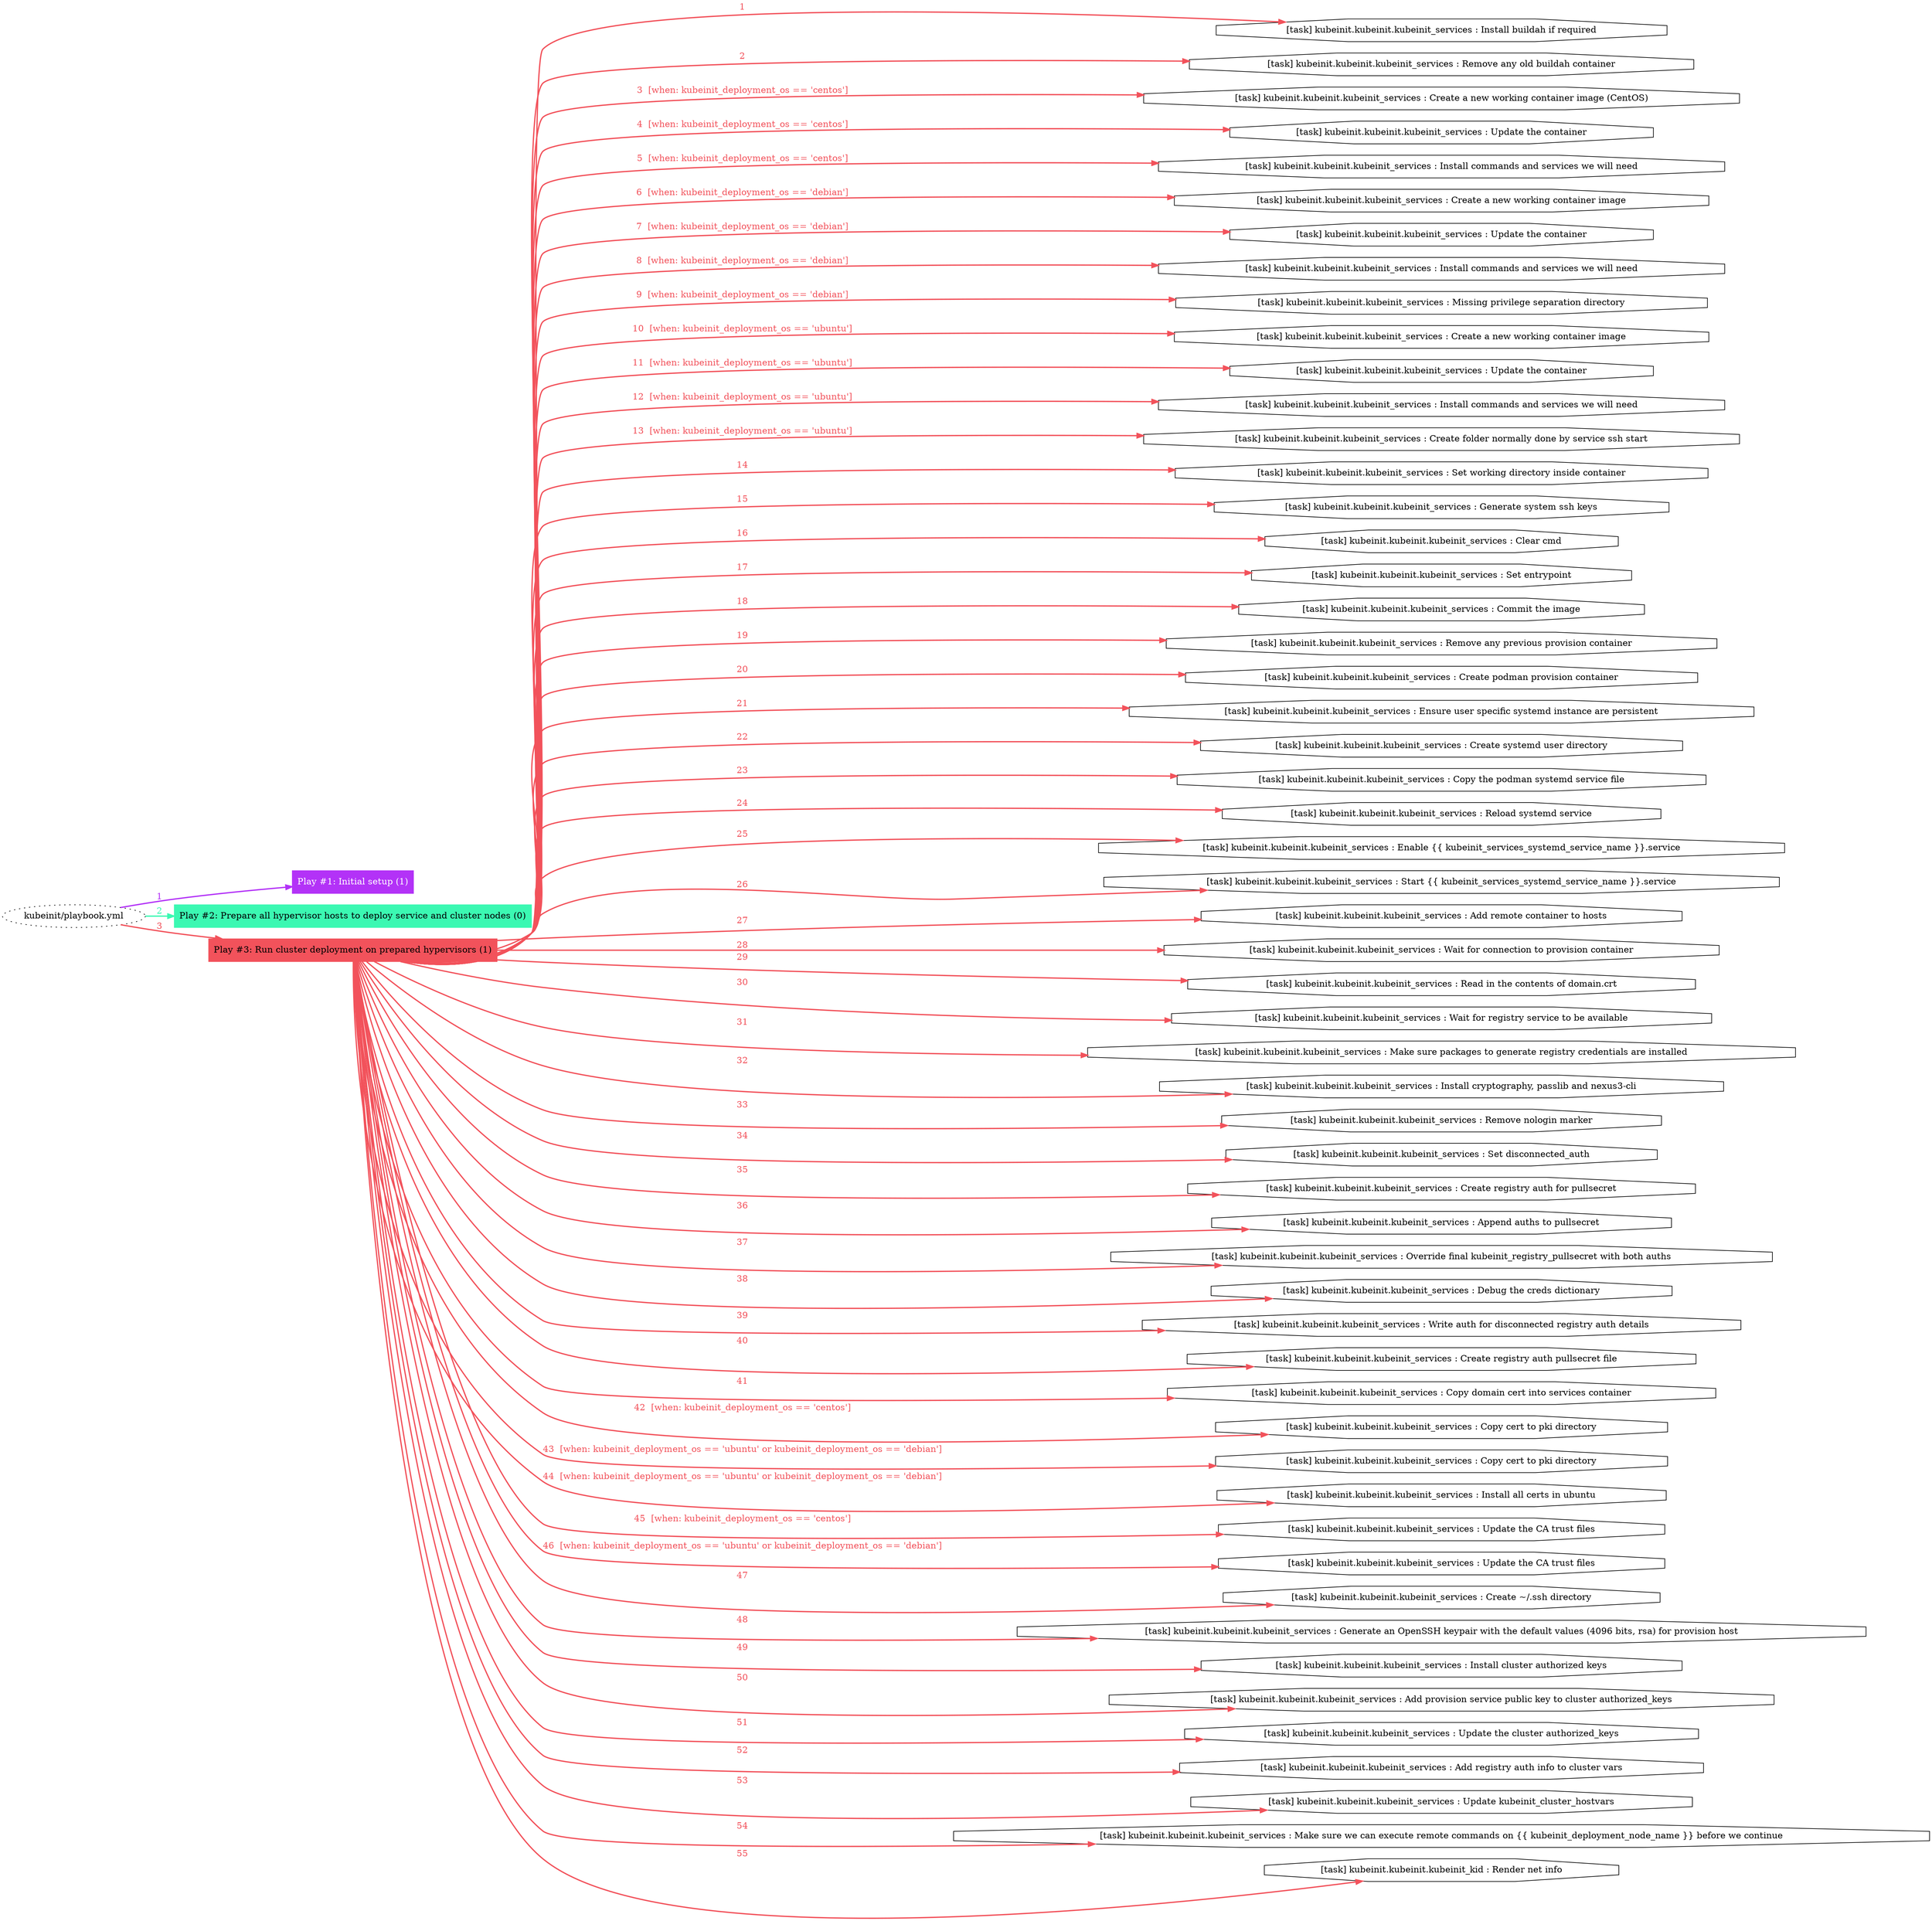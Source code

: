 digraph "kubeinit/playbook.yml "{
	graph [concentrate=true ordering=in rankdir=LR ratio=fill]
	edge [esep=5 sep=10]
	"kubeinit/playbook.yml" [id=root_node style=dotted]
	subgraph "Play #1: Initial setup (1) "{
		"Play #1: Initial setup (1)" [color="#b332f7" fontcolor="#ffffff" id="play_9ae58e1c-df3a-4d24-b172-79d57c8850f4" shape=box style=filled tooltip=localhost]
		"kubeinit/playbook.yml" -> "Play #1: Initial setup (1)" [label=1 color="#b332f7" fontcolor="#b332f7" id="edge_e16b2883-5ef5-491b-8f8d-c3b734270885" style=bold]
	}
	subgraph "Play #2: Prepare all hypervisor hosts to deploy service and cluster nodes (0) "{
		"Play #2: Prepare all hypervisor hosts to deploy service and cluster nodes (0)" [color="#3bf8b2" fontcolor="#000000" id="play_0761b8b6-451d-4a82-bcab-3345e31634f6" shape=box style=filled tooltip=""]
		"kubeinit/playbook.yml" -> "Play #2: Prepare all hypervisor hosts to deploy service and cluster nodes (0)" [label=2 color="#3bf8b2" fontcolor="#3bf8b2" id="edge_c42b51a2-1703-414c-bdd1-ed0801d1e0b8" style=bold]
	}
	subgraph "Play #3: Run cluster deployment on prepared hypervisors (1) "{
		"Play #3: Run cluster deployment on prepared hypervisors (1)" [color="#f2525b" fontcolor="#000000" id="play_79aaf3df-3a42-4ece-bc77-54b894e80416" shape=box style=filled tooltip=localhost]
		"kubeinit/playbook.yml" -> "Play #3: Run cluster deployment on prepared hypervisors (1)" [label=3 color="#f2525b" fontcolor="#f2525b" id="edge_bd8d7b6a-93ba-42f7-b1b5-66c3ef996303" style=bold]
		"task_63e6503c-add3-436a-a806-85abd03f8827" [label="[task] kubeinit.kubeinit.kubeinit_services : Install buildah if required" id="task_63e6503c-add3-436a-a806-85abd03f8827" shape=octagon tooltip="[task] kubeinit.kubeinit.kubeinit_services : Install buildah if required"]
		"Play #3: Run cluster deployment on prepared hypervisors (1)" -> "task_63e6503c-add3-436a-a806-85abd03f8827" [label=1 color="#f2525b" fontcolor="#f2525b" id="edge_9e57a745-da36-4413-a5dd-abc90f6cca15" style=bold]
		"task_3e358f11-c9b2-4ea4-a69a-c35ca56725a8" [label="[task] kubeinit.kubeinit.kubeinit_services : Remove any old buildah container" id="task_3e358f11-c9b2-4ea4-a69a-c35ca56725a8" shape=octagon tooltip="[task] kubeinit.kubeinit.kubeinit_services : Remove any old buildah container"]
		"Play #3: Run cluster deployment on prepared hypervisors (1)" -> "task_3e358f11-c9b2-4ea4-a69a-c35ca56725a8" [label=2 color="#f2525b" fontcolor="#f2525b" id="edge_1abda255-88be-4835-bded-c2bcb759f886" style=bold]
		"task_7059b55e-6edf-42e5-8dd5-c75abdc667bd" [label="[task] kubeinit.kubeinit.kubeinit_services : Create a new working container image (CentOS)" id="task_7059b55e-6edf-42e5-8dd5-c75abdc667bd" shape=octagon tooltip="[task] kubeinit.kubeinit.kubeinit_services : Create a new working container image (CentOS)"]
		"Play #3: Run cluster deployment on prepared hypervisors (1)" -> "task_7059b55e-6edf-42e5-8dd5-c75abdc667bd" [label="3  [when: kubeinit_deployment_os == 'centos']" color="#f2525b" fontcolor="#f2525b" id="edge_7f1fc43f-fb4e-41eb-9465-03d5df62cb54" style=bold]
		"task_3a13590e-37cc-4007-810f-ed9bb4f3835e" [label="[task] kubeinit.kubeinit.kubeinit_services : Update the container" id="task_3a13590e-37cc-4007-810f-ed9bb4f3835e" shape=octagon tooltip="[task] kubeinit.kubeinit.kubeinit_services : Update the container"]
		"Play #3: Run cluster deployment on prepared hypervisors (1)" -> "task_3a13590e-37cc-4007-810f-ed9bb4f3835e" [label="4  [when: kubeinit_deployment_os == 'centos']" color="#f2525b" fontcolor="#f2525b" id="edge_1523391f-04a4-4202-baad-272b5cd03b28" style=bold]
		"task_53b15829-3a78-4a8d-bab8-9101eecd6484" [label="[task] kubeinit.kubeinit.kubeinit_services : Install commands and services we will need" id="task_53b15829-3a78-4a8d-bab8-9101eecd6484" shape=octagon tooltip="[task] kubeinit.kubeinit.kubeinit_services : Install commands and services we will need"]
		"Play #3: Run cluster deployment on prepared hypervisors (1)" -> "task_53b15829-3a78-4a8d-bab8-9101eecd6484" [label="5  [when: kubeinit_deployment_os == 'centos']" color="#f2525b" fontcolor="#f2525b" id="edge_fb7deeaf-a5f1-4704-a3ba-daaaae8c0968" style=bold]
		"task_1e3a9654-db04-4fde-966d-3496edb2b099" [label="[task] kubeinit.kubeinit.kubeinit_services : Create a new working container image" id="task_1e3a9654-db04-4fde-966d-3496edb2b099" shape=octagon tooltip="[task] kubeinit.kubeinit.kubeinit_services : Create a new working container image"]
		"Play #3: Run cluster deployment on prepared hypervisors (1)" -> "task_1e3a9654-db04-4fde-966d-3496edb2b099" [label="6  [when: kubeinit_deployment_os == 'debian']" color="#f2525b" fontcolor="#f2525b" id="edge_c092334c-d4a5-44ca-a1a0-3213f7162d6f" style=bold]
		"task_107fed45-fcfc-4726-a3c7-7c35123bbfc6" [label="[task] kubeinit.kubeinit.kubeinit_services : Update the container" id="task_107fed45-fcfc-4726-a3c7-7c35123bbfc6" shape=octagon tooltip="[task] kubeinit.kubeinit.kubeinit_services : Update the container"]
		"Play #3: Run cluster deployment on prepared hypervisors (1)" -> "task_107fed45-fcfc-4726-a3c7-7c35123bbfc6" [label="7  [when: kubeinit_deployment_os == 'debian']" color="#f2525b" fontcolor="#f2525b" id="edge_93968b80-9afb-455e-b52f-9f32a4f68de6" style=bold]
		"task_c8ac7e82-ceac-472f-a2dd-3b5155d66b6b" [label="[task] kubeinit.kubeinit.kubeinit_services : Install commands and services we will need" id="task_c8ac7e82-ceac-472f-a2dd-3b5155d66b6b" shape=octagon tooltip="[task] kubeinit.kubeinit.kubeinit_services : Install commands and services we will need"]
		"Play #3: Run cluster deployment on prepared hypervisors (1)" -> "task_c8ac7e82-ceac-472f-a2dd-3b5155d66b6b" [label="8  [when: kubeinit_deployment_os == 'debian']" color="#f2525b" fontcolor="#f2525b" id="edge_d061178d-4a84-499f-8b27-46493ae805f2" style=bold]
		"task_12358a54-2eba-4723-aac4-4931c00e6340" [label="[task] kubeinit.kubeinit.kubeinit_services : Missing privilege separation directory" id="task_12358a54-2eba-4723-aac4-4931c00e6340" shape=octagon tooltip="[task] kubeinit.kubeinit.kubeinit_services : Missing privilege separation directory"]
		"Play #3: Run cluster deployment on prepared hypervisors (1)" -> "task_12358a54-2eba-4723-aac4-4931c00e6340" [label="9  [when: kubeinit_deployment_os == 'debian']" color="#f2525b" fontcolor="#f2525b" id="edge_9c6d85c9-d3a1-4e43-8cf7-e032fe6b7743" style=bold]
		"task_bf502aef-ef91-436e-a1d7-925f90552663" [label="[task] kubeinit.kubeinit.kubeinit_services : Create a new working container image" id="task_bf502aef-ef91-436e-a1d7-925f90552663" shape=octagon tooltip="[task] kubeinit.kubeinit.kubeinit_services : Create a new working container image"]
		"Play #3: Run cluster deployment on prepared hypervisors (1)" -> "task_bf502aef-ef91-436e-a1d7-925f90552663" [label="10  [when: kubeinit_deployment_os == 'ubuntu']" color="#f2525b" fontcolor="#f2525b" id="edge_d9296610-eaf5-45c9-a56d-a7cb888e2cc5" style=bold]
		"task_b1e7ba8f-c50d-444f-95f1-c4dcae617c33" [label="[task] kubeinit.kubeinit.kubeinit_services : Update the container" id="task_b1e7ba8f-c50d-444f-95f1-c4dcae617c33" shape=octagon tooltip="[task] kubeinit.kubeinit.kubeinit_services : Update the container"]
		"Play #3: Run cluster deployment on prepared hypervisors (1)" -> "task_b1e7ba8f-c50d-444f-95f1-c4dcae617c33" [label="11  [when: kubeinit_deployment_os == 'ubuntu']" color="#f2525b" fontcolor="#f2525b" id="edge_5636d364-fa58-4998-a625-03a707f07ae7" style=bold]
		"task_aa04084b-8292-4b17-ac30-f8000d3d7abf" [label="[task] kubeinit.kubeinit.kubeinit_services : Install commands and services we will need" id="task_aa04084b-8292-4b17-ac30-f8000d3d7abf" shape=octagon tooltip="[task] kubeinit.kubeinit.kubeinit_services : Install commands and services we will need"]
		"Play #3: Run cluster deployment on prepared hypervisors (1)" -> "task_aa04084b-8292-4b17-ac30-f8000d3d7abf" [label="12  [when: kubeinit_deployment_os == 'ubuntu']" color="#f2525b" fontcolor="#f2525b" id="edge_13c07122-927c-47ad-b326-97344dde4b36" style=bold]
		"task_62252e6e-66f4-43de-a7fb-9a3f8387c192" [label="[task] kubeinit.kubeinit.kubeinit_services : Create folder normally done by service ssh start" id="task_62252e6e-66f4-43de-a7fb-9a3f8387c192" shape=octagon tooltip="[task] kubeinit.kubeinit.kubeinit_services : Create folder normally done by service ssh start"]
		"Play #3: Run cluster deployment on prepared hypervisors (1)" -> "task_62252e6e-66f4-43de-a7fb-9a3f8387c192" [label="13  [when: kubeinit_deployment_os == 'ubuntu']" color="#f2525b" fontcolor="#f2525b" id="edge_e2295a53-f1f8-45f6-ac1a-6bcc1077ec53" style=bold]
		"task_79f890fd-2f1e-4ed5-9374-2183cdb5b84d" [label="[task] kubeinit.kubeinit.kubeinit_services : Set working directory inside container" id="task_79f890fd-2f1e-4ed5-9374-2183cdb5b84d" shape=octagon tooltip="[task] kubeinit.kubeinit.kubeinit_services : Set working directory inside container"]
		"Play #3: Run cluster deployment on prepared hypervisors (1)" -> "task_79f890fd-2f1e-4ed5-9374-2183cdb5b84d" [label=14 color="#f2525b" fontcolor="#f2525b" id="edge_e2a59af9-fdb2-4f0a-a9c8-d72399645d10" style=bold]
		"task_03acfddf-58f4-4697-b6fa-53b0fc22660e" [label="[task] kubeinit.kubeinit.kubeinit_services : Generate system ssh keys" id="task_03acfddf-58f4-4697-b6fa-53b0fc22660e" shape=octagon tooltip="[task] kubeinit.kubeinit.kubeinit_services : Generate system ssh keys"]
		"Play #3: Run cluster deployment on prepared hypervisors (1)" -> "task_03acfddf-58f4-4697-b6fa-53b0fc22660e" [label=15 color="#f2525b" fontcolor="#f2525b" id="edge_d63a1c0e-49bd-42d6-bd7a-f1a4ed3f5704" style=bold]
		"task_6fed394f-5137-4cb8-bb55-c8a584e93ce8" [label="[task] kubeinit.kubeinit.kubeinit_services : Clear cmd" id="task_6fed394f-5137-4cb8-bb55-c8a584e93ce8" shape=octagon tooltip="[task] kubeinit.kubeinit.kubeinit_services : Clear cmd"]
		"Play #3: Run cluster deployment on prepared hypervisors (1)" -> "task_6fed394f-5137-4cb8-bb55-c8a584e93ce8" [label=16 color="#f2525b" fontcolor="#f2525b" id="edge_05a50953-887b-4481-8e38-b9a677cfb469" style=bold]
		"task_c6ca9d98-4212-4c53-9188-24bd91a8b16f" [label="[task] kubeinit.kubeinit.kubeinit_services : Set entrypoint" id="task_c6ca9d98-4212-4c53-9188-24bd91a8b16f" shape=octagon tooltip="[task] kubeinit.kubeinit.kubeinit_services : Set entrypoint"]
		"Play #3: Run cluster deployment on prepared hypervisors (1)" -> "task_c6ca9d98-4212-4c53-9188-24bd91a8b16f" [label=17 color="#f2525b" fontcolor="#f2525b" id="edge_285b678c-31f6-4bb0-a7cd-d05df997a6b2" style=bold]
		"task_ff71fe5e-eb1a-4189-b6f8-94520a366422" [label="[task] kubeinit.kubeinit.kubeinit_services : Commit the image" id="task_ff71fe5e-eb1a-4189-b6f8-94520a366422" shape=octagon tooltip="[task] kubeinit.kubeinit.kubeinit_services : Commit the image"]
		"Play #3: Run cluster deployment on prepared hypervisors (1)" -> "task_ff71fe5e-eb1a-4189-b6f8-94520a366422" [label=18 color="#f2525b" fontcolor="#f2525b" id="edge_25513e81-2518-4371-bf84-8424573c3e2f" style=bold]
		"task_2e454796-aa7d-476b-a728-2cf36257ce11" [label="[task] kubeinit.kubeinit.kubeinit_services : Remove any previous provision container" id="task_2e454796-aa7d-476b-a728-2cf36257ce11" shape=octagon tooltip="[task] kubeinit.kubeinit.kubeinit_services : Remove any previous provision container"]
		"Play #3: Run cluster deployment on prepared hypervisors (1)" -> "task_2e454796-aa7d-476b-a728-2cf36257ce11" [label=19 color="#f2525b" fontcolor="#f2525b" id="edge_51c6aff7-a231-4829-86ce-3b05b00c2f4b" style=bold]
		"task_fe0ca1f8-e9f2-43ce-afa5-0d1b46cfc4e5" [label="[task] kubeinit.kubeinit.kubeinit_services : Create podman provision container" id="task_fe0ca1f8-e9f2-43ce-afa5-0d1b46cfc4e5" shape=octagon tooltip="[task] kubeinit.kubeinit.kubeinit_services : Create podman provision container"]
		"Play #3: Run cluster deployment on prepared hypervisors (1)" -> "task_fe0ca1f8-e9f2-43ce-afa5-0d1b46cfc4e5" [label=20 color="#f2525b" fontcolor="#f2525b" id="edge_10384899-b74a-4d90-9718-ede7a9350444" style=bold]
		"task_b6c50e90-d71e-4750-8589-3ab1e21121b2" [label="[task] kubeinit.kubeinit.kubeinit_services : Ensure user specific systemd instance are persistent" id="task_b6c50e90-d71e-4750-8589-3ab1e21121b2" shape=octagon tooltip="[task] kubeinit.kubeinit.kubeinit_services : Ensure user specific systemd instance are persistent"]
		"Play #3: Run cluster deployment on prepared hypervisors (1)" -> "task_b6c50e90-d71e-4750-8589-3ab1e21121b2" [label=21 color="#f2525b" fontcolor="#f2525b" id="edge_62f224b4-8fd3-4ded-994c-5a6778e253ab" style=bold]
		"task_807e5e80-160c-48a6-8e26-75e5b74d79ad" [label="[task] kubeinit.kubeinit.kubeinit_services : Create systemd user directory" id="task_807e5e80-160c-48a6-8e26-75e5b74d79ad" shape=octagon tooltip="[task] kubeinit.kubeinit.kubeinit_services : Create systemd user directory"]
		"Play #3: Run cluster deployment on prepared hypervisors (1)" -> "task_807e5e80-160c-48a6-8e26-75e5b74d79ad" [label=22 color="#f2525b" fontcolor="#f2525b" id="edge_3b426377-127e-4dee-96b7-16149dc1f1a9" style=bold]
		"task_9c78e5a3-f72e-44ed-af7a-866cfaa98175" [label="[task] kubeinit.kubeinit.kubeinit_services : Copy the podman systemd service file" id="task_9c78e5a3-f72e-44ed-af7a-866cfaa98175" shape=octagon tooltip="[task] kubeinit.kubeinit.kubeinit_services : Copy the podman systemd service file"]
		"Play #3: Run cluster deployment on prepared hypervisors (1)" -> "task_9c78e5a3-f72e-44ed-af7a-866cfaa98175" [label=23 color="#f2525b" fontcolor="#f2525b" id="edge_6984fe8f-f9ca-4651-a989-3119b515586e" style=bold]
		"task_99917be6-63c9-42a4-ba25-dc770078ed09" [label="[task] kubeinit.kubeinit.kubeinit_services : Reload systemd service" id="task_99917be6-63c9-42a4-ba25-dc770078ed09" shape=octagon tooltip="[task] kubeinit.kubeinit.kubeinit_services : Reload systemd service"]
		"Play #3: Run cluster deployment on prepared hypervisors (1)" -> "task_99917be6-63c9-42a4-ba25-dc770078ed09" [label=24 color="#f2525b" fontcolor="#f2525b" id="edge_6820aa49-1f11-4e1d-a8ec-6f996f28beaf" style=bold]
		"task_72e184ac-21d6-4ca2-ac0f-c8b17553fd76" [label="[task] kubeinit.kubeinit.kubeinit_services : Enable {{ kubeinit_services_systemd_service_name }}.service" id="task_72e184ac-21d6-4ca2-ac0f-c8b17553fd76" shape=octagon tooltip="[task] kubeinit.kubeinit.kubeinit_services : Enable {{ kubeinit_services_systemd_service_name }}.service"]
		"Play #3: Run cluster deployment on prepared hypervisors (1)" -> "task_72e184ac-21d6-4ca2-ac0f-c8b17553fd76" [label=25 color="#f2525b" fontcolor="#f2525b" id="edge_14b31a72-bb68-43fa-a7c7-b5d532177276" style=bold]
		"task_69e128db-c784-4e77-a679-3eee2b8d4451" [label="[task] kubeinit.kubeinit.kubeinit_services : Start {{ kubeinit_services_systemd_service_name }}.service" id="task_69e128db-c784-4e77-a679-3eee2b8d4451" shape=octagon tooltip="[task] kubeinit.kubeinit.kubeinit_services : Start {{ kubeinit_services_systemd_service_name }}.service"]
		"Play #3: Run cluster deployment on prepared hypervisors (1)" -> "task_69e128db-c784-4e77-a679-3eee2b8d4451" [label=26 color="#f2525b" fontcolor="#f2525b" id="edge_d5a8ef89-691b-49a4-aeaf-6b12868632ee" style=bold]
		"task_ddf36e2a-2ab0-4505-9e2d-233777cb02dc" [label="[task] kubeinit.kubeinit.kubeinit_services : Add remote container to hosts" id="task_ddf36e2a-2ab0-4505-9e2d-233777cb02dc" shape=octagon tooltip="[task] kubeinit.kubeinit.kubeinit_services : Add remote container to hosts"]
		"Play #3: Run cluster deployment on prepared hypervisors (1)" -> "task_ddf36e2a-2ab0-4505-9e2d-233777cb02dc" [label=27 color="#f2525b" fontcolor="#f2525b" id="edge_f84c4bb0-eea1-4772-bd57-3a6a95b3a534" style=bold]
		"task_e848b90a-dc95-4344-91bc-58b070ab510f" [label="[task] kubeinit.kubeinit.kubeinit_services : Wait for connection to provision container" id="task_e848b90a-dc95-4344-91bc-58b070ab510f" shape=octagon tooltip="[task] kubeinit.kubeinit.kubeinit_services : Wait for connection to provision container"]
		"Play #3: Run cluster deployment on prepared hypervisors (1)" -> "task_e848b90a-dc95-4344-91bc-58b070ab510f" [label=28 color="#f2525b" fontcolor="#f2525b" id="edge_13f46aa7-4a14-4769-bde7-85c5cc2cb8e6" style=bold]
		"task_52e1a34a-47fa-48e1-b586-eada9790ea5c" [label="[task] kubeinit.kubeinit.kubeinit_services : Read in the contents of domain.crt" id="task_52e1a34a-47fa-48e1-b586-eada9790ea5c" shape=octagon tooltip="[task] kubeinit.kubeinit.kubeinit_services : Read in the contents of domain.crt"]
		"Play #3: Run cluster deployment on prepared hypervisors (1)" -> "task_52e1a34a-47fa-48e1-b586-eada9790ea5c" [label=29 color="#f2525b" fontcolor="#f2525b" id="edge_163a88ae-59f3-444c-9203-a718fcabf19a" style=bold]
		"task_916be63e-5a40-4df5-935e-5f9be6c9a257" [label="[task] kubeinit.kubeinit.kubeinit_services : Wait for registry service to be available" id="task_916be63e-5a40-4df5-935e-5f9be6c9a257" shape=octagon tooltip="[task] kubeinit.kubeinit.kubeinit_services : Wait for registry service to be available"]
		"Play #3: Run cluster deployment on prepared hypervisors (1)" -> "task_916be63e-5a40-4df5-935e-5f9be6c9a257" [label=30 color="#f2525b" fontcolor="#f2525b" id="edge_4fa7a490-a8e7-4f4f-8543-59541d14d1a2" style=bold]
		"task_e6a202f1-e17f-4eac-8fc7-2727b1dd8243" [label="[task] kubeinit.kubeinit.kubeinit_services : Make sure packages to generate registry credentials are installed" id="task_e6a202f1-e17f-4eac-8fc7-2727b1dd8243" shape=octagon tooltip="[task] kubeinit.kubeinit.kubeinit_services : Make sure packages to generate registry credentials are installed"]
		"Play #3: Run cluster deployment on prepared hypervisors (1)" -> "task_e6a202f1-e17f-4eac-8fc7-2727b1dd8243" [label=31 color="#f2525b" fontcolor="#f2525b" id="edge_9993361f-d169-495a-830e-086f6d41488a" style=bold]
		"task_1f5d91cf-5ca5-4064-a582-2757ffd4de55" [label="[task] kubeinit.kubeinit.kubeinit_services : Install cryptography, passlib and nexus3-cli" id="task_1f5d91cf-5ca5-4064-a582-2757ffd4de55" shape=octagon tooltip="[task] kubeinit.kubeinit.kubeinit_services : Install cryptography, passlib and nexus3-cli"]
		"Play #3: Run cluster deployment on prepared hypervisors (1)" -> "task_1f5d91cf-5ca5-4064-a582-2757ffd4de55" [label=32 color="#f2525b" fontcolor="#f2525b" id="edge_ce98941d-90e5-434b-be71-86f7c19110b3" style=bold]
		"task_3f0c89f6-2a74-404b-9eb7-a95368080fbc" [label="[task] kubeinit.kubeinit.kubeinit_services : Remove nologin marker" id="task_3f0c89f6-2a74-404b-9eb7-a95368080fbc" shape=octagon tooltip="[task] kubeinit.kubeinit.kubeinit_services : Remove nologin marker"]
		"Play #3: Run cluster deployment on prepared hypervisors (1)" -> "task_3f0c89f6-2a74-404b-9eb7-a95368080fbc" [label=33 color="#f2525b" fontcolor="#f2525b" id="edge_fea008f1-ec06-447d-9753-19c84563cb29" style=bold]
		"task_e6e29633-f9f9-4a8f-b9d0-58d618c2a064" [label="[task] kubeinit.kubeinit.kubeinit_services : Set disconnected_auth" id="task_e6e29633-f9f9-4a8f-b9d0-58d618c2a064" shape=octagon tooltip="[task] kubeinit.kubeinit.kubeinit_services : Set disconnected_auth"]
		"Play #3: Run cluster deployment on prepared hypervisors (1)" -> "task_e6e29633-f9f9-4a8f-b9d0-58d618c2a064" [label=34 color="#f2525b" fontcolor="#f2525b" id="edge_77ae58fe-329a-49a6-be5b-ae85f15b7f01" style=bold]
		"task_1200ca18-0b21-4f89-a677-762b3d1457ab" [label="[task] kubeinit.kubeinit.kubeinit_services : Create registry auth for pullsecret" id="task_1200ca18-0b21-4f89-a677-762b3d1457ab" shape=octagon tooltip="[task] kubeinit.kubeinit.kubeinit_services : Create registry auth for pullsecret"]
		"Play #3: Run cluster deployment on prepared hypervisors (1)" -> "task_1200ca18-0b21-4f89-a677-762b3d1457ab" [label=35 color="#f2525b" fontcolor="#f2525b" id="edge_044f44f9-4c66-469c-a14f-3fc2b3d31ee3" style=bold]
		"task_aa6be247-5d24-41f4-872c-f844a17eeb4d" [label="[task] kubeinit.kubeinit.kubeinit_services : Append auths to pullsecret" id="task_aa6be247-5d24-41f4-872c-f844a17eeb4d" shape=octagon tooltip="[task] kubeinit.kubeinit.kubeinit_services : Append auths to pullsecret"]
		"Play #3: Run cluster deployment on prepared hypervisors (1)" -> "task_aa6be247-5d24-41f4-872c-f844a17eeb4d" [label=36 color="#f2525b" fontcolor="#f2525b" id="edge_325b4bb5-f865-4d68-a1a0-55c7f6c1e44d" style=bold]
		"task_29a027ea-260e-44f1-87f5-53e5f4d5fdc5" [label="[task] kubeinit.kubeinit.kubeinit_services : Override final kubeinit_registry_pullsecret with both auths" id="task_29a027ea-260e-44f1-87f5-53e5f4d5fdc5" shape=octagon tooltip="[task] kubeinit.kubeinit.kubeinit_services : Override final kubeinit_registry_pullsecret with both auths"]
		"Play #3: Run cluster deployment on prepared hypervisors (1)" -> "task_29a027ea-260e-44f1-87f5-53e5f4d5fdc5" [label=37 color="#f2525b" fontcolor="#f2525b" id="edge_f92ef227-0b87-45d2-9d0f-826f107245b3" style=bold]
		"task_0871e17c-396b-4275-84f5-55727dc726cc" [label="[task] kubeinit.kubeinit.kubeinit_services : Debug the creds dictionary" id="task_0871e17c-396b-4275-84f5-55727dc726cc" shape=octagon tooltip="[task] kubeinit.kubeinit.kubeinit_services : Debug the creds dictionary"]
		"Play #3: Run cluster deployment on prepared hypervisors (1)" -> "task_0871e17c-396b-4275-84f5-55727dc726cc" [label=38 color="#f2525b" fontcolor="#f2525b" id="edge_64eae064-4252-4bae-8b14-52ea3b8136a8" style=bold]
		"task_5c887446-e565-4dd7-abe7-655f60571947" [label="[task] kubeinit.kubeinit.kubeinit_services : Write auth for disconnected registry auth details" id="task_5c887446-e565-4dd7-abe7-655f60571947" shape=octagon tooltip="[task] kubeinit.kubeinit.kubeinit_services : Write auth for disconnected registry auth details"]
		"Play #3: Run cluster deployment on prepared hypervisors (1)" -> "task_5c887446-e565-4dd7-abe7-655f60571947" [label=39 color="#f2525b" fontcolor="#f2525b" id="edge_94a81e84-98b6-4e67-8f85-12180a5721ee" style=bold]
		"task_619b1db4-8daf-4003-9e6d-c323b277206b" [label="[task] kubeinit.kubeinit.kubeinit_services : Create registry auth pullsecret file" id="task_619b1db4-8daf-4003-9e6d-c323b277206b" shape=octagon tooltip="[task] kubeinit.kubeinit.kubeinit_services : Create registry auth pullsecret file"]
		"Play #3: Run cluster deployment on prepared hypervisors (1)" -> "task_619b1db4-8daf-4003-9e6d-c323b277206b" [label=40 color="#f2525b" fontcolor="#f2525b" id="edge_c770caef-3a80-4d5b-a3f0-81d841eb0321" style=bold]
		"task_4082937c-fe40-46e6-bb96-c91fcef57390" [label="[task] kubeinit.kubeinit.kubeinit_services : Copy domain cert into services container" id="task_4082937c-fe40-46e6-bb96-c91fcef57390" shape=octagon tooltip="[task] kubeinit.kubeinit.kubeinit_services : Copy domain cert into services container"]
		"Play #3: Run cluster deployment on prepared hypervisors (1)" -> "task_4082937c-fe40-46e6-bb96-c91fcef57390" [label=41 color="#f2525b" fontcolor="#f2525b" id="edge_3648aad1-c185-4250-b22b-71d50e69eb47" style=bold]
		"task_ef56f901-42b3-432c-845a-0e016f9e926c" [label="[task] kubeinit.kubeinit.kubeinit_services : Copy cert to pki directory" id="task_ef56f901-42b3-432c-845a-0e016f9e926c" shape=octagon tooltip="[task] kubeinit.kubeinit.kubeinit_services : Copy cert to pki directory"]
		"Play #3: Run cluster deployment on prepared hypervisors (1)" -> "task_ef56f901-42b3-432c-845a-0e016f9e926c" [label="42  [when: kubeinit_deployment_os == 'centos']" color="#f2525b" fontcolor="#f2525b" id="edge_f04bae75-c00f-4079-9d29-b26d2618bf57" style=bold]
		"task_7450c8f9-6b0a-4417-a1ff-f7dadc72b41a" [label="[task] kubeinit.kubeinit.kubeinit_services : Copy cert to pki directory" id="task_7450c8f9-6b0a-4417-a1ff-f7dadc72b41a" shape=octagon tooltip="[task] kubeinit.kubeinit.kubeinit_services : Copy cert to pki directory"]
		"Play #3: Run cluster deployment on prepared hypervisors (1)" -> "task_7450c8f9-6b0a-4417-a1ff-f7dadc72b41a" [label="43  [when: kubeinit_deployment_os == 'ubuntu' or kubeinit_deployment_os == 'debian']" color="#f2525b" fontcolor="#f2525b" id="edge_9c720916-1057-4669-8910-168f821a2477" style=bold]
		"task_b8ff7184-c1ac-45a3-84b0-a990f455fbe2" [label="[task] kubeinit.kubeinit.kubeinit_services : Install all certs in ubuntu" id="task_b8ff7184-c1ac-45a3-84b0-a990f455fbe2" shape=octagon tooltip="[task] kubeinit.kubeinit.kubeinit_services : Install all certs in ubuntu"]
		"Play #3: Run cluster deployment on prepared hypervisors (1)" -> "task_b8ff7184-c1ac-45a3-84b0-a990f455fbe2" [label="44  [when: kubeinit_deployment_os == 'ubuntu' or kubeinit_deployment_os == 'debian']" color="#f2525b" fontcolor="#f2525b" id="edge_886f1a26-0345-427a-9021-0ba44751ca0c" style=bold]
		"task_74b0f3b1-2e15-41f5-a455-5c04c070d387" [label="[task] kubeinit.kubeinit.kubeinit_services : Update the CA trust files" id="task_74b0f3b1-2e15-41f5-a455-5c04c070d387" shape=octagon tooltip="[task] kubeinit.kubeinit.kubeinit_services : Update the CA trust files"]
		"Play #3: Run cluster deployment on prepared hypervisors (1)" -> "task_74b0f3b1-2e15-41f5-a455-5c04c070d387" [label="45  [when: kubeinit_deployment_os == 'centos']" color="#f2525b" fontcolor="#f2525b" id="edge_69291951-cab4-409c-8f5b-17528849dd04" style=bold]
		"task_39785392-8541-4e50-8220-c83d8a2fa38c" [label="[task] kubeinit.kubeinit.kubeinit_services : Update the CA trust files" id="task_39785392-8541-4e50-8220-c83d8a2fa38c" shape=octagon tooltip="[task] kubeinit.kubeinit.kubeinit_services : Update the CA trust files"]
		"Play #3: Run cluster deployment on prepared hypervisors (1)" -> "task_39785392-8541-4e50-8220-c83d8a2fa38c" [label="46  [when: kubeinit_deployment_os == 'ubuntu' or kubeinit_deployment_os == 'debian']" color="#f2525b" fontcolor="#f2525b" id="edge_4824d17c-d011-481f-ae6f-7676000b5000" style=bold]
		"task_3e8dfb9c-e5dd-4919-a4db-070d6707fd46" [label="[task] kubeinit.kubeinit.kubeinit_services : Create ~/.ssh directory" id="task_3e8dfb9c-e5dd-4919-a4db-070d6707fd46" shape=octagon tooltip="[task] kubeinit.kubeinit.kubeinit_services : Create ~/.ssh directory"]
		"Play #3: Run cluster deployment on prepared hypervisors (1)" -> "task_3e8dfb9c-e5dd-4919-a4db-070d6707fd46" [label=47 color="#f2525b" fontcolor="#f2525b" id="edge_f58f1f50-1efd-439b-a5ae-57ef030f8fdd" style=bold]
		"task_08613b98-1b5b-48f3-b696-d0f494a37d65" [label="[task] kubeinit.kubeinit.kubeinit_services : Generate an OpenSSH keypair with the default values (4096 bits, rsa) for provision host" id="task_08613b98-1b5b-48f3-b696-d0f494a37d65" shape=octagon tooltip="[task] kubeinit.kubeinit.kubeinit_services : Generate an OpenSSH keypair with the default values (4096 bits, rsa) for provision host"]
		"Play #3: Run cluster deployment on prepared hypervisors (1)" -> "task_08613b98-1b5b-48f3-b696-d0f494a37d65" [label=48 color="#f2525b" fontcolor="#f2525b" id="edge_a00dd412-1407-447d-bdc5-1ad50ccc7830" style=bold]
		"task_fb3dc678-1b5b-4c98-a7e3-45ced0e18154" [label="[task] kubeinit.kubeinit.kubeinit_services : Install cluster authorized keys" id="task_fb3dc678-1b5b-4c98-a7e3-45ced0e18154" shape=octagon tooltip="[task] kubeinit.kubeinit.kubeinit_services : Install cluster authorized keys"]
		"Play #3: Run cluster deployment on prepared hypervisors (1)" -> "task_fb3dc678-1b5b-4c98-a7e3-45ced0e18154" [label=49 color="#f2525b" fontcolor="#f2525b" id="edge_7084f7cf-6739-4925-bba4-d198516199ca" style=bold]
		"task_523dcab5-093d-4cfe-8088-8c6de9d66738" [label="[task] kubeinit.kubeinit.kubeinit_services : Add provision service public key to cluster authorized_keys" id="task_523dcab5-093d-4cfe-8088-8c6de9d66738" shape=octagon tooltip="[task] kubeinit.kubeinit.kubeinit_services : Add provision service public key to cluster authorized_keys"]
		"Play #3: Run cluster deployment on prepared hypervisors (1)" -> "task_523dcab5-093d-4cfe-8088-8c6de9d66738" [label=50 color="#f2525b" fontcolor="#f2525b" id="edge_d0936bcb-71fd-438a-bb51-de061848efc3" style=bold]
		"task_a59ee0be-6296-4b69-8009-3650842fbba8" [label="[task] kubeinit.kubeinit.kubeinit_services : Update the cluster authorized_keys" id="task_a59ee0be-6296-4b69-8009-3650842fbba8" shape=octagon tooltip="[task] kubeinit.kubeinit.kubeinit_services : Update the cluster authorized_keys"]
		"Play #3: Run cluster deployment on prepared hypervisors (1)" -> "task_a59ee0be-6296-4b69-8009-3650842fbba8" [label=51 color="#f2525b" fontcolor="#f2525b" id="edge_dfeb2aca-956f-43c5-a353-21994bc9ed42" style=bold]
		"task_1e10e4af-6b9a-4ab4-a1db-61659fc0cd3f" [label="[task] kubeinit.kubeinit.kubeinit_services : Add registry auth info to cluster vars" id="task_1e10e4af-6b9a-4ab4-a1db-61659fc0cd3f" shape=octagon tooltip="[task] kubeinit.kubeinit.kubeinit_services : Add registry auth info to cluster vars"]
		"Play #3: Run cluster deployment on prepared hypervisors (1)" -> "task_1e10e4af-6b9a-4ab4-a1db-61659fc0cd3f" [label=52 color="#f2525b" fontcolor="#f2525b" id="edge_a25e3a99-788b-42e9-b67a-80878d143737" style=bold]
		"task_58fde777-9f4b-4c5f-9f25-d7fbb235ead3" [label="[task] kubeinit.kubeinit.kubeinit_services : Update kubeinit_cluster_hostvars" id="task_58fde777-9f4b-4c5f-9f25-d7fbb235ead3" shape=octagon tooltip="[task] kubeinit.kubeinit.kubeinit_services : Update kubeinit_cluster_hostvars"]
		"Play #3: Run cluster deployment on prepared hypervisors (1)" -> "task_58fde777-9f4b-4c5f-9f25-d7fbb235ead3" [label=53 color="#f2525b" fontcolor="#f2525b" id="edge_faa69372-44f5-4a1f-813a-a82ee0569330" style=bold]
		"task_7a69fcf0-b034-4ecd-bc2a-9eb5977f17b3" [label="[task] kubeinit.kubeinit.kubeinit_services : Make sure we can execute remote commands on {{ kubeinit_deployment_node_name }} before we continue" id="task_7a69fcf0-b034-4ecd-bc2a-9eb5977f17b3" shape=octagon tooltip="[task] kubeinit.kubeinit.kubeinit_services : Make sure we can execute remote commands on {{ kubeinit_deployment_node_name }} before we continue"]
		"Play #3: Run cluster deployment on prepared hypervisors (1)" -> "task_7a69fcf0-b034-4ecd-bc2a-9eb5977f17b3" [label=54 color="#f2525b" fontcolor="#f2525b" id="edge_78846ce9-7896-46c0-9bd0-42382d1d5f04" style=bold]
		"task_340bb33e-e0e4-47c2-a911-09d88cce48ff" [label="[task] kubeinit.kubeinit.kubeinit_kid : Render net info" id="task_340bb33e-e0e4-47c2-a911-09d88cce48ff" shape=octagon tooltip="[task] kubeinit.kubeinit.kubeinit_kid : Render net info"]
		"Play #3: Run cluster deployment on prepared hypervisors (1)" -> "task_340bb33e-e0e4-47c2-a911-09d88cce48ff" [label=55 color="#f2525b" fontcolor="#f2525b" id="edge_9bd97740-3f19-4191-8a98-8d9689a1b3a8" style=bold]
	}
}
